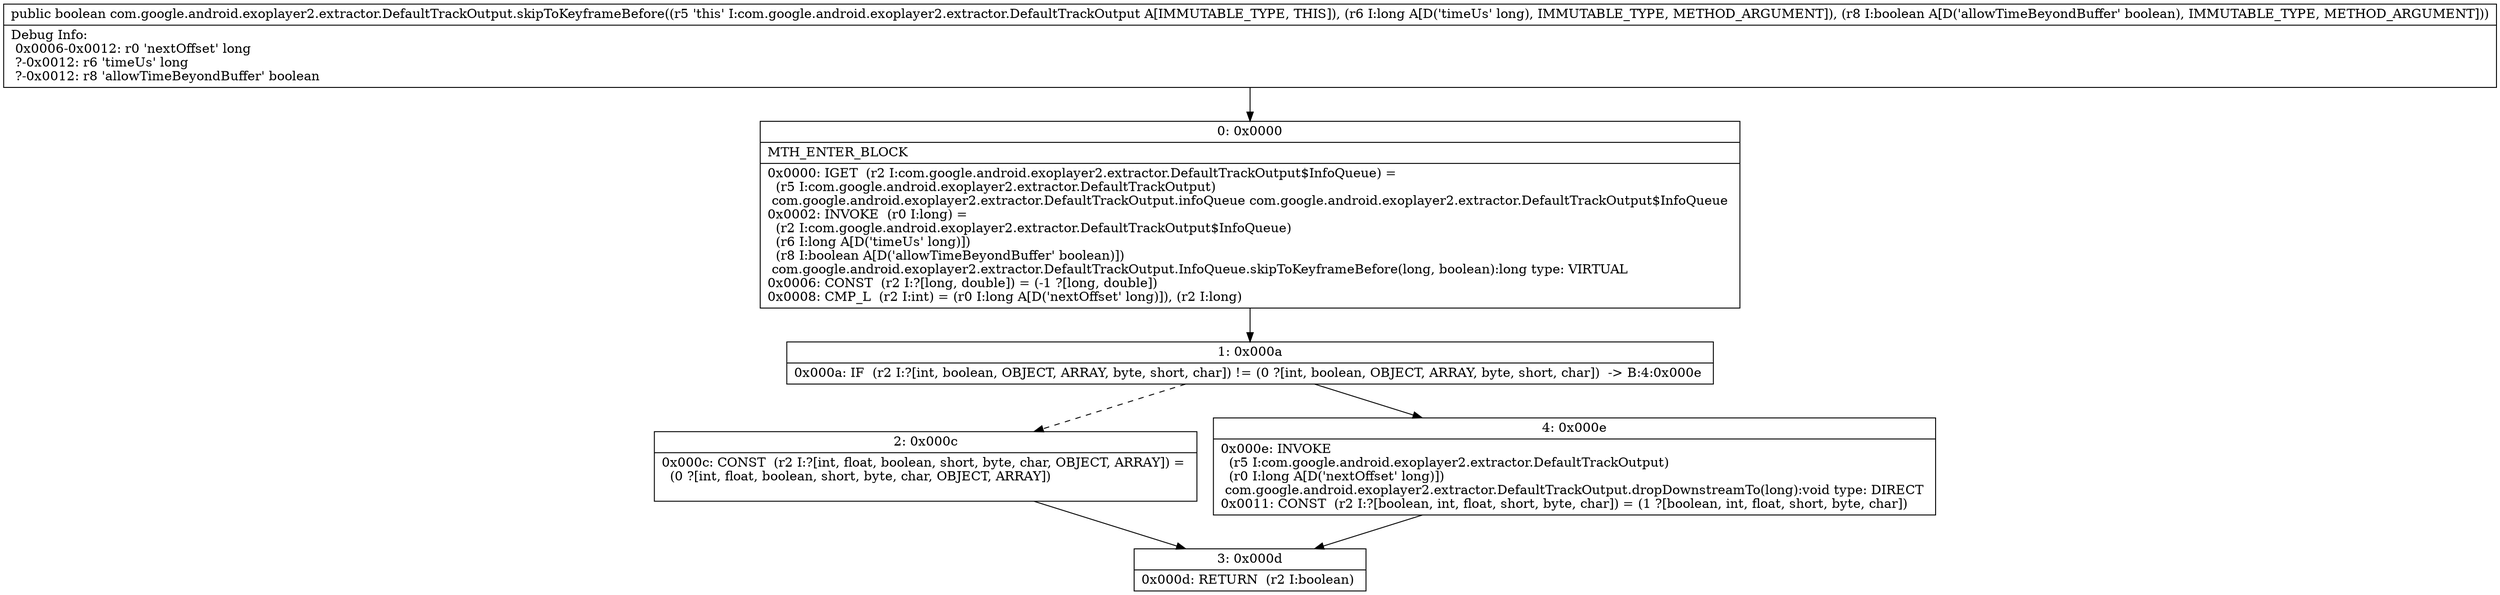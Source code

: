 digraph "CFG forcom.google.android.exoplayer2.extractor.DefaultTrackOutput.skipToKeyframeBefore(JZ)Z" {
Node_0 [shape=record,label="{0\:\ 0x0000|MTH_ENTER_BLOCK\l|0x0000: IGET  (r2 I:com.google.android.exoplayer2.extractor.DefaultTrackOutput$InfoQueue) = \l  (r5 I:com.google.android.exoplayer2.extractor.DefaultTrackOutput)\l com.google.android.exoplayer2.extractor.DefaultTrackOutput.infoQueue com.google.android.exoplayer2.extractor.DefaultTrackOutput$InfoQueue \l0x0002: INVOKE  (r0 I:long) = \l  (r2 I:com.google.android.exoplayer2.extractor.DefaultTrackOutput$InfoQueue)\l  (r6 I:long A[D('timeUs' long)])\l  (r8 I:boolean A[D('allowTimeBeyondBuffer' boolean)])\l com.google.android.exoplayer2.extractor.DefaultTrackOutput.InfoQueue.skipToKeyframeBefore(long, boolean):long type: VIRTUAL \l0x0006: CONST  (r2 I:?[long, double]) = (\-1 ?[long, double]) \l0x0008: CMP_L  (r2 I:int) = (r0 I:long A[D('nextOffset' long)]), (r2 I:long) \l}"];
Node_1 [shape=record,label="{1\:\ 0x000a|0x000a: IF  (r2 I:?[int, boolean, OBJECT, ARRAY, byte, short, char]) != (0 ?[int, boolean, OBJECT, ARRAY, byte, short, char])  \-\> B:4:0x000e \l}"];
Node_2 [shape=record,label="{2\:\ 0x000c|0x000c: CONST  (r2 I:?[int, float, boolean, short, byte, char, OBJECT, ARRAY]) = \l  (0 ?[int, float, boolean, short, byte, char, OBJECT, ARRAY])\l \l}"];
Node_3 [shape=record,label="{3\:\ 0x000d|0x000d: RETURN  (r2 I:boolean) \l}"];
Node_4 [shape=record,label="{4\:\ 0x000e|0x000e: INVOKE  \l  (r5 I:com.google.android.exoplayer2.extractor.DefaultTrackOutput)\l  (r0 I:long A[D('nextOffset' long)])\l com.google.android.exoplayer2.extractor.DefaultTrackOutput.dropDownstreamTo(long):void type: DIRECT \l0x0011: CONST  (r2 I:?[boolean, int, float, short, byte, char]) = (1 ?[boolean, int, float, short, byte, char]) \l}"];
MethodNode[shape=record,label="{public boolean com.google.android.exoplayer2.extractor.DefaultTrackOutput.skipToKeyframeBefore((r5 'this' I:com.google.android.exoplayer2.extractor.DefaultTrackOutput A[IMMUTABLE_TYPE, THIS]), (r6 I:long A[D('timeUs' long), IMMUTABLE_TYPE, METHOD_ARGUMENT]), (r8 I:boolean A[D('allowTimeBeyondBuffer' boolean), IMMUTABLE_TYPE, METHOD_ARGUMENT]))  | Debug Info:\l  0x0006\-0x0012: r0 'nextOffset' long\l  ?\-0x0012: r6 'timeUs' long\l  ?\-0x0012: r8 'allowTimeBeyondBuffer' boolean\l}"];
MethodNode -> Node_0;
Node_0 -> Node_1;
Node_1 -> Node_2[style=dashed];
Node_1 -> Node_4;
Node_2 -> Node_3;
Node_4 -> Node_3;
}

